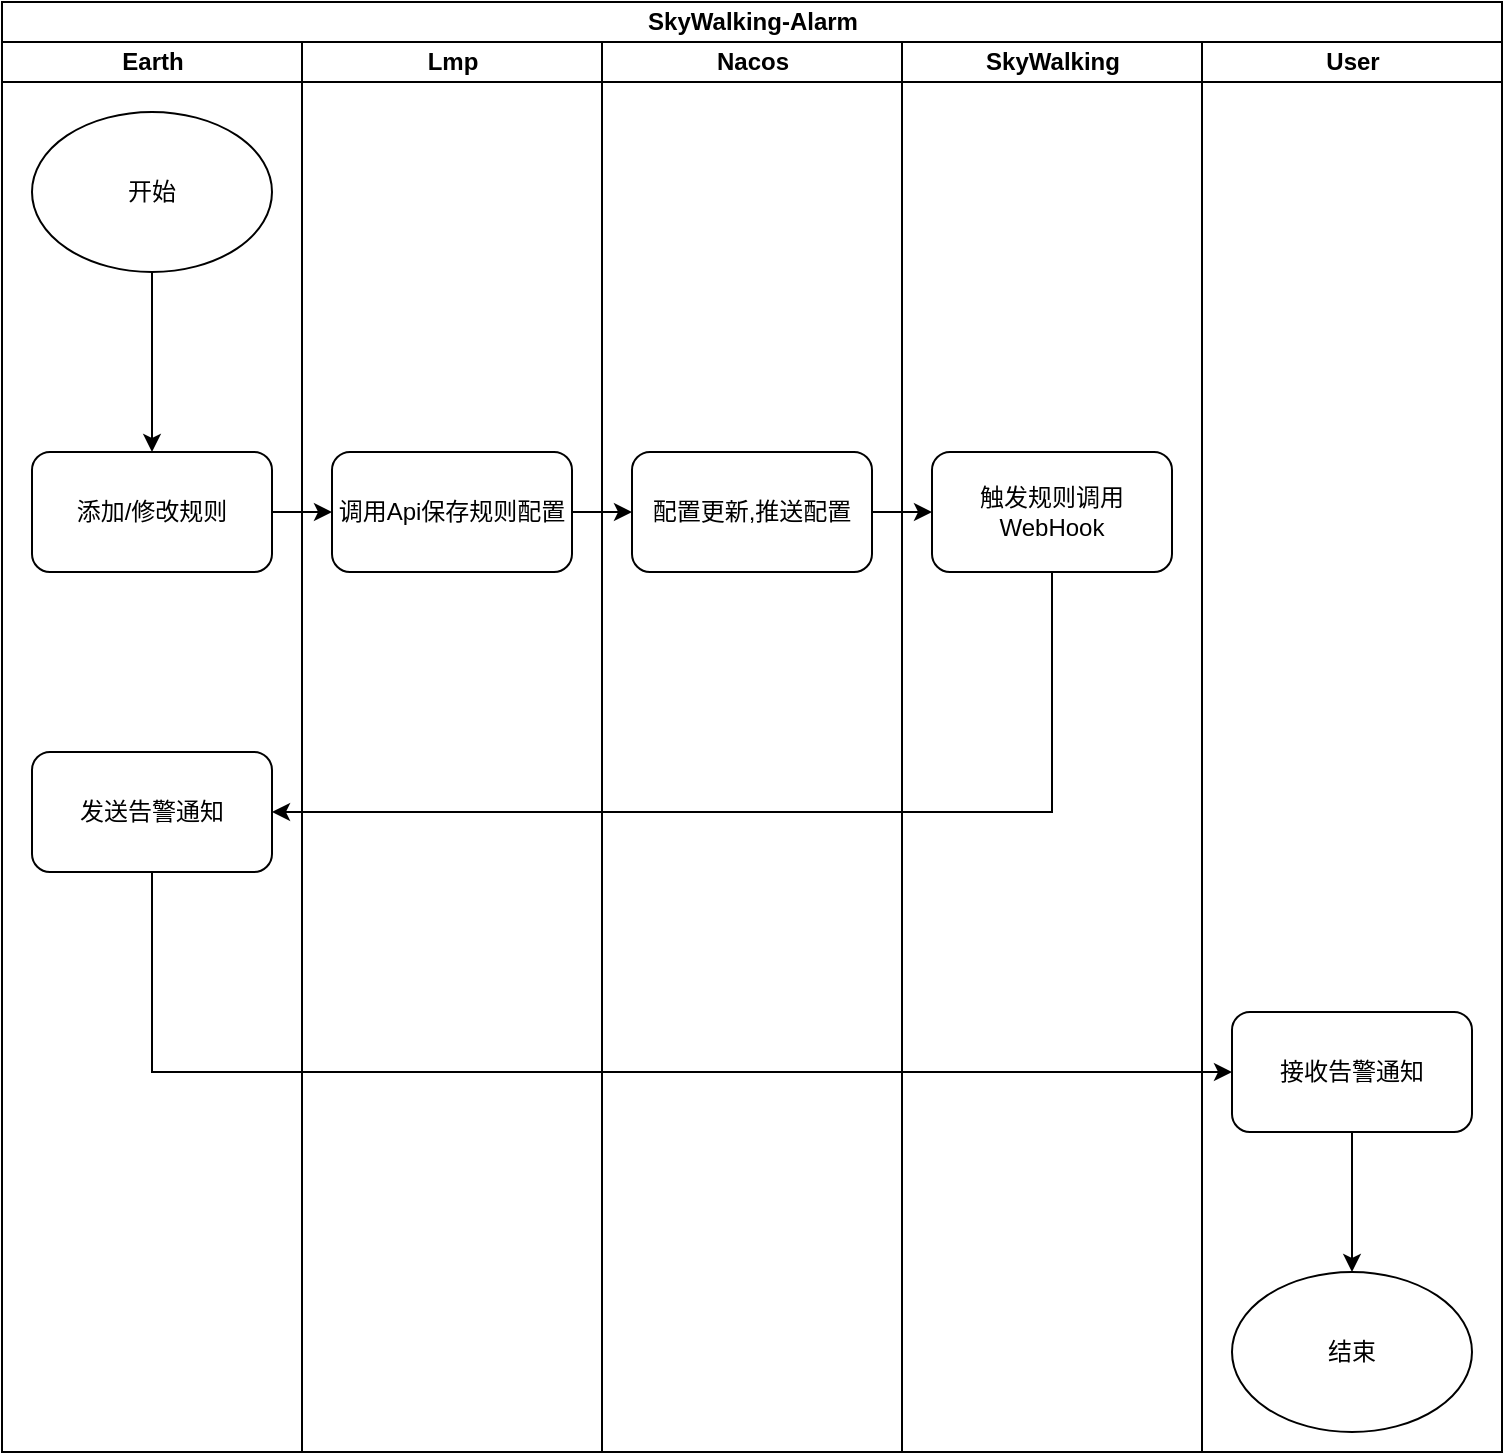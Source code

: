 <mxfile version="24.0.7" type="github">
  <diagram id="prtHgNgQTEPvFCAcTncT" name="Page-1">
    <mxGraphModel dx="1434" dy="772" grid="0" gridSize="10" guides="1" tooltips="1" connect="1" arrows="1" fold="1" page="1" pageScale="1" pageWidth="827" pageHeight="1169" math="0" shadow="0">
      <root>
        <mxCell id="0" />
        <mxCell id="1" parent="0" />
        <mxCell id="6Izva4F67837-gF0KvcY-1" value="SkyWalking-Alarm" style="swimlane;childLayout=stackLayout;resizeParent=1;resizeParentMax=0;startSize=20;html=1;" vertex="1" parent="1">
          <mxGeometry x="110" y="105" width="750" height="725" as="geometry" />
        </mxCell>
        <mxCell id="6Izva4F67837-gF0KvcY-2" value="Earth" style="swimlane;startSize=20;html=1;" vertex="1" parent="6Izva4F67837-gF0KvcY-1">
          <mxGeometry y="20" width="150" height="705" as="geometry" />
        </mxCell>
        <mxCell id="6Izva4F67837-gF0KvcY-17" value="" style="edgeStyle=orthogonalEdgeStyle;rounded=0;orthogonalLoop=1;jettySize=auto;html=1;" edge="1" parent="6Izva4F67837-gF0KvcY-2" source="6Izva4F67837-gF0KvcY-15" target="6Izva4F67837-gF0KvcY-16">
          <mxGeometry relative="1" as="geometry" />
        </mxCell>
        <mxCell id="6Izva4F67837-gF0KvcY-15" value="开始" style="ellipse;whiteSpace=wrap;html=1;" vertex="1" parent="6Izva4F67837-gF0KvcY-2">
          <mxGeometry x="15" y="35" width="120" height="80" as="geometry" />
        </mxCell>
        <mxCell id="6Izva4F67837-gF0KvcY-16" value="添加/修改规则" style="rounded=1;whiteSpace=wrap;html=1;" vertex="1" parent="6Izva4F67837-gF0KvcY-2">
          <mxGeometry x="15" y="205" width="120" height="60" as="geometry" />
        </mxCell>
        <mxCell id="6Izva4F67837-gF0KvcY-25" value="发送告警通知" style="rounded=1;whiteSpace=wrap;html=1;" vertex="1" parent="6Izva4F67837-gF0KvcY-2">
          <mxGeometry x="15" y="355" width="120" height="60" as="geometry" />
        </mxCell>
        <mxCell id="6Izva4F67837-gF0KvcY-3" value="Lmp" style="swimlane;startSize=20;html=1;" vertex="1" parent="6Izva4F67837-gF0KvcY-1">
          <mxGeometry x="150" y="20" width="150" height="705" as="geometry" />
        </mxCell>
        <mxCell id="6Izva4F67837-gF0KvcY-18" value="调用Api保存规则配置" style="rounded=1;whiteSpace=wrap;html=1;" vertex="1" parent="6Izva4F67837-gF0KvcY-3">
          <mxGeometry x="15" y="205" width="120" height="60" as="geometry" />
        </mxCell>
        <mxCell id="6Izva4F67837-gF0KvcY-20" value="Nacos" style="swimlane;startSize=20;html=1;" vertex="1" parent="6Izva4F67837-gF0KvcY-1">
          <mxGeometry x="300" y="20" width="150" height="705" as="geometry" />
        </mxCell>
        <mxCell id="6Izva4F67837-gF0KvcY-21" value="配置更新,推送配置" style="rounded=1;whiteSpace=wrap;html=1;" vertex="1" parent="6Izva4F67837-gF0KvcY-20">
          <mxGeometry x="15" y="205" width="120" height="60" as="geometry" />
        </mxCell>
        <mxCell id="6Izva4F67837-gF0KvcY-4" value="SkyWalking" style="swimlane;startSize=20;html=1;" vertex="1" parent="6Izva4F67837-gF0KvcY-1">
          <mxGeometry x="450" y="20" width="150" height="705" as="geometry" />
        </mxCell>
        <mxCell id="6Izva4F67837-gF0KvcY-23" value="触发规则调用WebHook" style="rounded=1;whiteSpace=wrap;html=1;" vertex="1" parent="6Izva4F67837-gF0KvcY-4">
          <mxGeometry x="15" y="205" width="120" height="60" as="geometry" />
        </mxCell>
        <mxCell id="6Izva4F67837-gF0KvcY-14" value="User" style="swimlane;startSize=20;html=1;" vertex="1" parent="6Izva4F67837-gF0KvcY-1">
          <mxGeometry x="600" y="20" width="150" height="705" as="geometry" />
        </mxCell>
        <mxCell id="6Izva4F67837-gF0KvcY-27" value="接收告警通知" style="rounded=1;whiteSpace=wrap;html=1;" vertex="1" parent="6Izva4F67837-gF0KvcY-14">
          <mxGeometry x="15" y="485" width="120" height="60" as="geometry" />
        </mxCell>
        <mxCell id="6Izva4F67837-gF0KvcY-19" value="" style="edgeStyle=orthogonalEdgeStyle;rounded=0;orthogonalLoop=1;jettySize=auto;html=1;" edge="1" parent="6Izva4F67837-gF0KvcY-1" source="6Izva4F67837-gF0KvcY-16" target="6Izva4F67837-gF0KvcY-18">
          <mxGeometry relative="1" as="geometry" />
        </mxCell>
        <mxCell id="6Izva4F67837-gF0KvcY-22" value="" style="edgeStyle=orthogonalEdgeStyle;rounded=0;orthogonalLoop=1;jettySize=auto;html=1;" edge="1" parent="6Izva4F67837-gF0KvcY-1" source="6Izva4F67837-gF0KvcY-18" target="6Izva4F67837-gF0KvcY-21">
          <mxGeometry relative="1" as="geometry" />
        </mxCell>
        <mxCell id="6Izva4F67837-gF0KvcY-24" value="" style="edgeStyle=orthogonalEdgeStyle;rounded=0;orthogonalLoop=1;jettySize=auto;html=1;" edge="1" parent="6Izva4F67837-gF0KvcY-1" source="6Izva4F67837-gF0KvcY-21" target="6Izva4F67837-gF0KvcY-23">
          <mxGeometry relative="1" as="geometry" />
        </mxCell>
        <mxCell id="6Izva4F67837-gF0KvcY-26" value="" style="edgeStyle=orthogonalEdgeStyle;rounded=0;orthogonalLoop=1;jettySize=auto;html=1;" edge="1" parent="6Izva4F67837-gF0KvcY-1" source="6Izva4F67837-gF0KvcY-23" target="6Izva4F67837-gF0KvcY-25">
          <mxGeometry relative="1" as="geometry">
            <Array as="points">
              <mxPoint x="525" y="405" />
            </Array>
          </mxGeometry>
        </mxCell>
        <mxCell id="6Izva4F67837-gF0KvcY-28" value="" style="edgeStyle=orthogonalEdgeStyle;rounded=0;orthogonalLoop=1;jettySize=auto;html=1;" edge="1" parent="6Izva4F67837-gF0KvcY-1" source="6Izva4F67837-gF0KvcY-25" target="6Izva4F67837-gF0KvcY-27">
          <mxGeometry relative="1" as="geometry">
            <Array as="points">
              <mxPoint x="75" y="535" />
            </Array>
          </mxGeometry>
        </mxCell>
        <mxCell id="6Izva4F67837-gF0KvcY-31" value="结束" style="ellipse;whiteSpace=wrap;html=1;" vertex="1" parent="1">
          <mxGeometry x="725" y="740" width="120" height="80" as="geometry" />
        </mxCell>
        <mxCell id="6Izva4F67837-gF0KvcY-32" style="edgeStyle=orthogonalEdgeStyle;rounded=0;orthogonalLoop=1;jettySize=auto;html=1;exitX=0.5;exitY=1;exitDx=0;exitDy=0;entryX=0.5;entryY=0;entryDx=0;entryDy=0;" edge="1" parent="1" source="6Izva4F67837-gF0KvcY-27" target="6Izva4F67837-gF0KvcY-31">
          <mxGeometry relative="1" as="geometry" />
        </mxCell>
      </root>
    </mxGraphModel>
  </diagram>
</mxfile>

